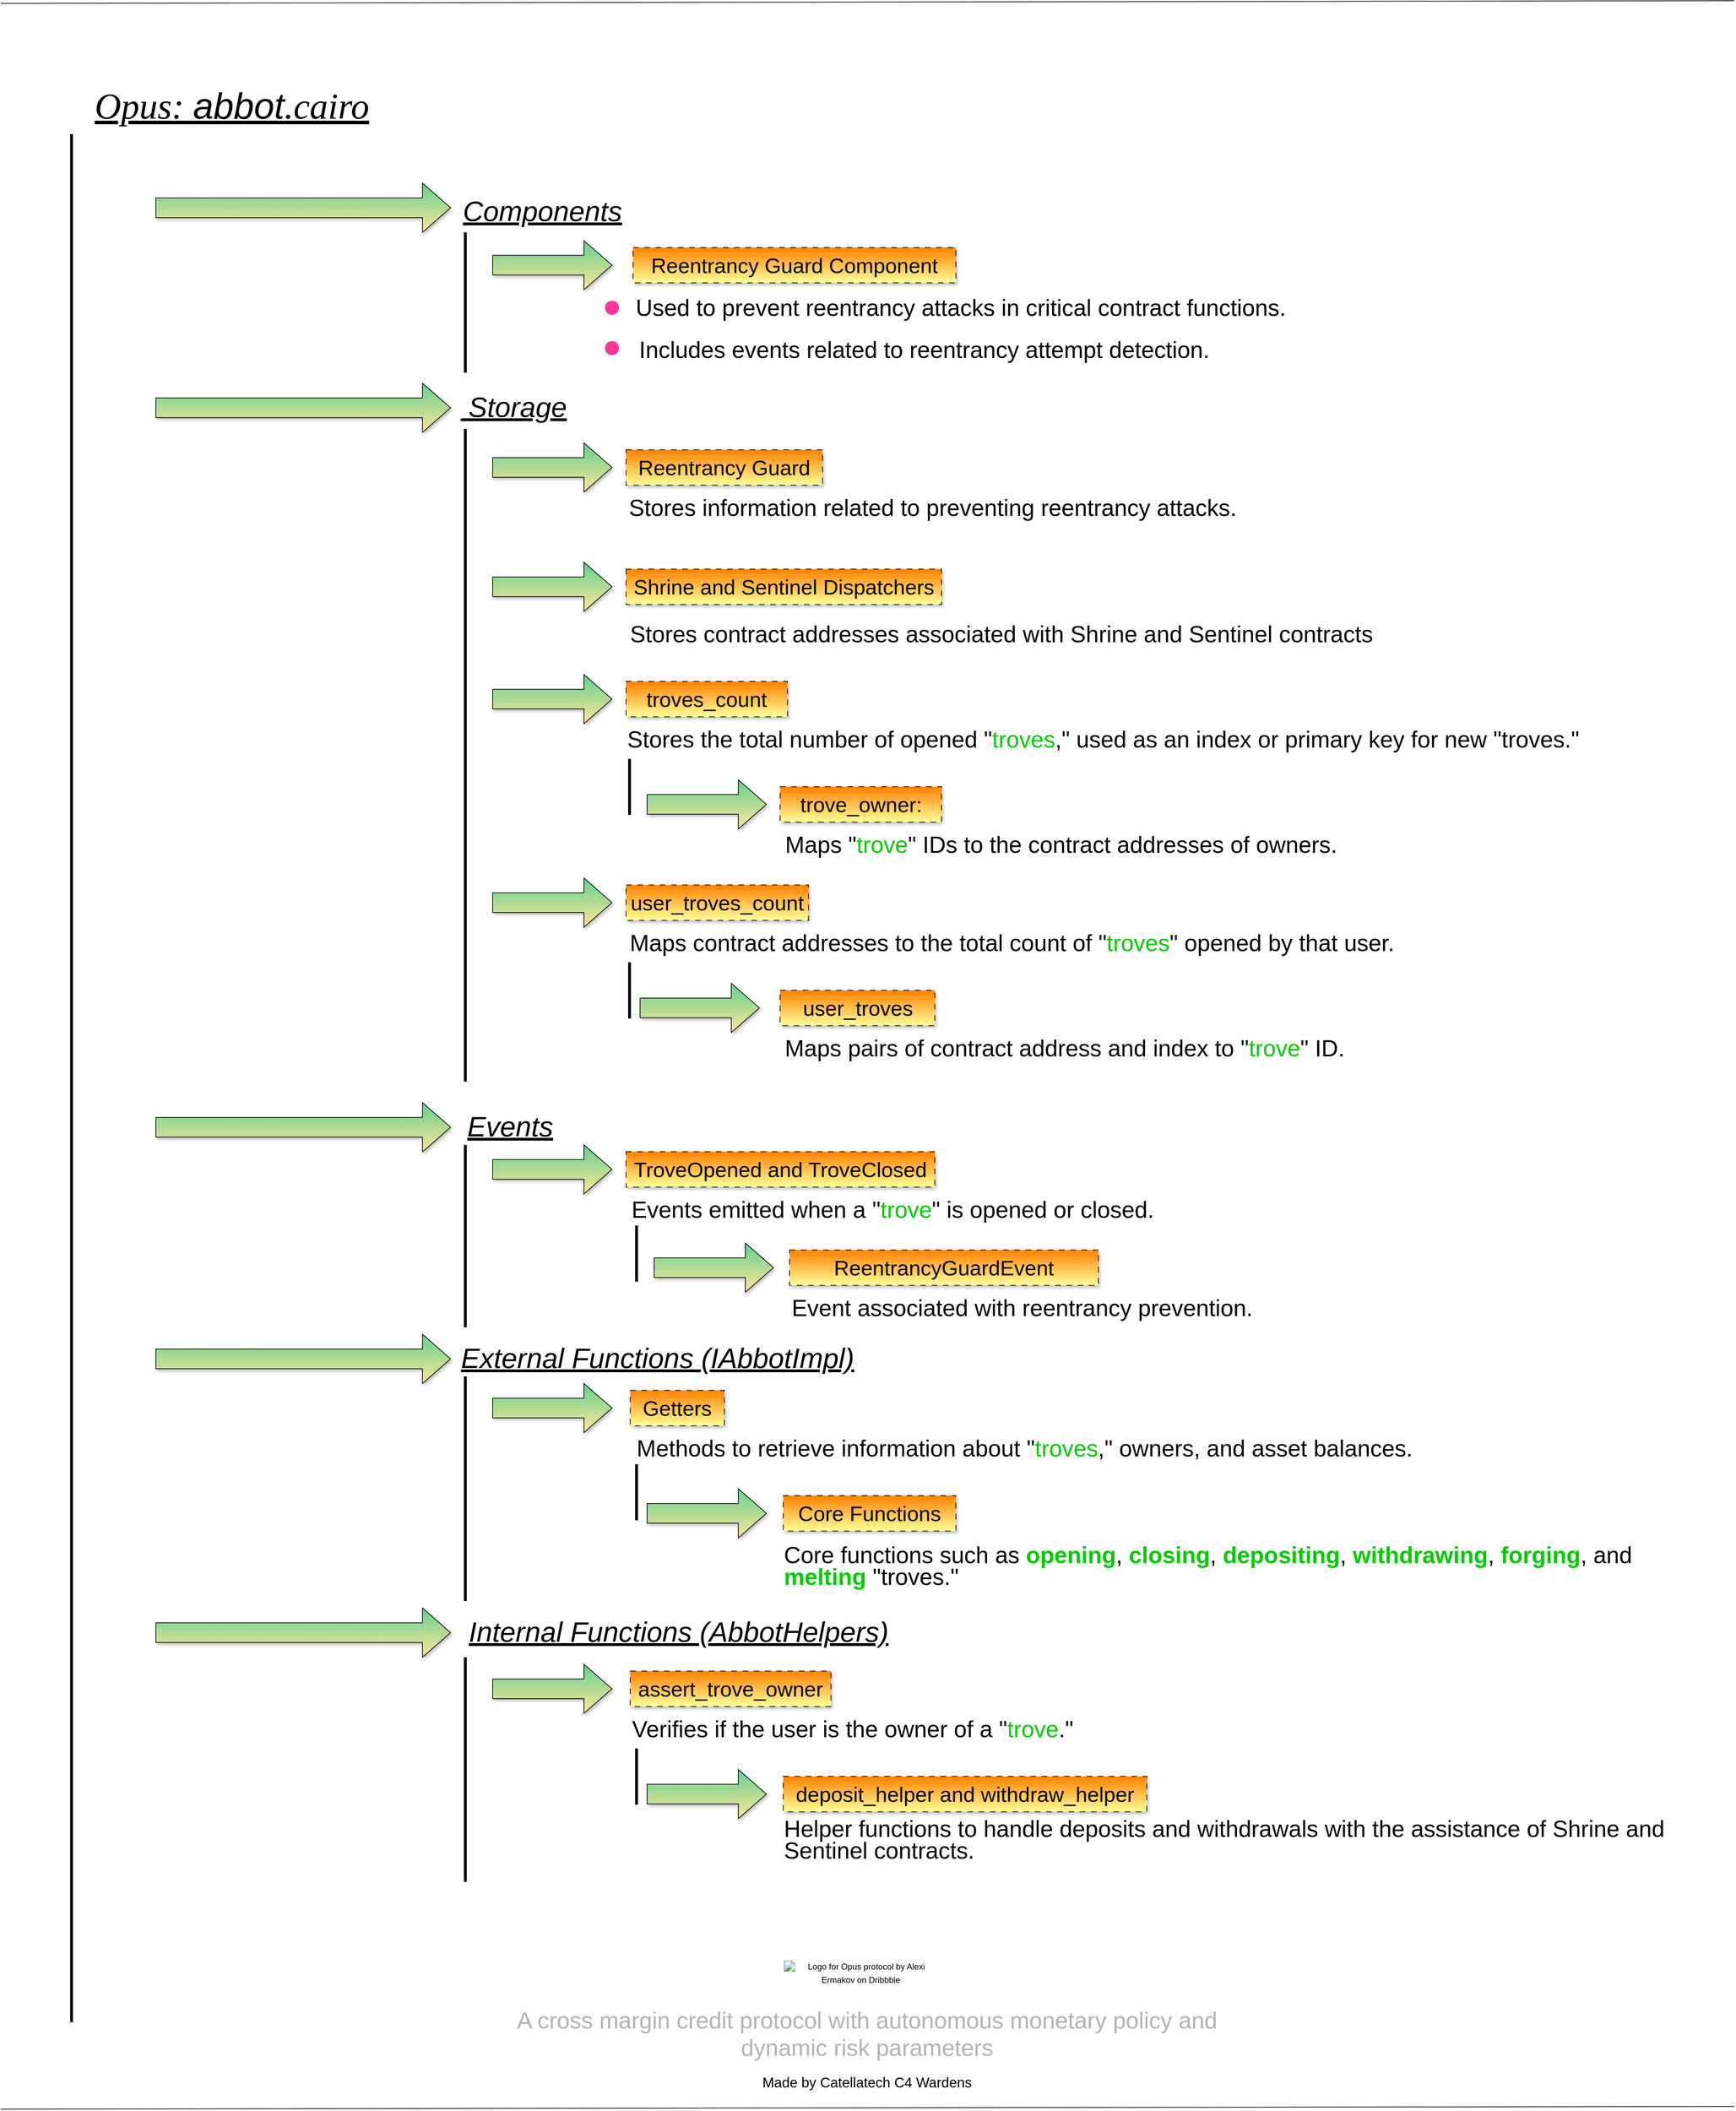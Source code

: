 <mxfile version="23.0.2" type="github">
  <diagram name="Página-1" id="WYHWb9xNBGUlFSOw_rcy">
    <mxGraphModel dx="3474" dy="1427" grid="1" gridSize="10" guides="1" tooltips="1" connect="1" arrows="1" fold="1" page="1" pageScale="1" pageWidth="827" pageHeight="1169" math="0" shadow="0">
      <root>
        <mxCell id="0" />
        <mxCell id="1" parent="0" />
        <mxCell id="pREkOzerDwGeRCU7FLr3-1" value="" style="html=1;shadow=1;align=center;verticalAlign=middle;shape=mxgraph.arrows2.arrow;dy=0.6;dx=40;direction=east;notch=0;rounded=0;fontFamily=Helvetica;fontSize=11;fontColor=default;fillColor=#61D290;gradientColor=#FFE599;strokeColor=#000000;strokeWidth=1;glass=0;" parent="1" vertex="1">
          <mxGeometry x="-600" y="300" width="420" height="70" as="geometry" />
        </mxCell>
        <mxCell id="pREkOzerDwGeRCU7FLr3-2" value="&lt;div style=&quot;text-align: left;&quot;&gt;&lt;h3 style=&quot;border: 0px solid rgb(217, 217, 227); box-sizing: border-box; --tw-border-spacing-x: 0; --tw-border-spacing-y: 0; --tw-translate-x: 0; --tw-translate-y: 0; --tw-rotate: 0; --tw-skew-x: 0; --tw-skew-y: 0; --tw-scale-x: 1; --tw-scale-y: 1; --tw-pan-x: ; --tw-pan-y: ; --tw-pinch-zoom: ; --tw-scroll-snap-strictness: proximity; --tw-gradient-from-position: ; --tw-gradient-via-position: ; --tw-gradient-to-position: ; --tw-ordinal: ; --tw-slashed-zero: ; --tw-numeric-figure: ; --tw-numeric-spacing: ; --tw-numeric-fraction: ; --tw-ring-inset: ; --tw-ring-offset-width: 0px; --tw-ring-offset-color: #fff; --tw-ring-color: rgba(69,89,164,.5); --tw-ring-offset-shadow: 0 0 transparent; --tw-ring-shadow: 0 0 transparent; --tw-shadow: 0 0 transparent; --tw-shadow-colored: 0 0 transparent; --tw-blur: ; --tw-brightness: ; --tw-contrast: ; --tw-grayscale: ; --tw-hue-rotate: ; --tw-invert: ; --tw-saturate: ; --tw-sepia: ; --tw-drop-shadow: ; --tw-backdrop-blur: ; --tw-backdrop-brightness: ; --tw-backdrop-contrast: ; --tw-backdrop-grayscale: ; --tw-backdrop-hue-rotate: ; --tw-backdrop-invert: ; --tw-backdrop-opacity: ; --tw-backdrop-saturate: ; --tw-backdrop-sepia: ; margin: 1rem 0px 0.5rem; line-height: 1.6; color: var(--tw-prose-headings);&quot;&gt;&lt;span style=&quot;font-weight: normal;&quot;&gt;&lt;i style=&quot;&quot;&gt;&lt;font style=&quot;font-size: 40px;&quot;&gt;&lt;u&gt;Components&lt;/u&gt;&lt;/font&gt;&lt;/i&gt;&lt;/span&gt;&lt;/h3&gt;&lt;/div&gt;" style="rounded=0;whiteSpace=wrap;html=1;fontFamily=Helvetica;fontSize=11;fillColor=none;align=center;dashed=1;strokeWidth=3;strokeColor=none;" parent="1" vertex="1">
          <mxGeometry x="-174" y="312.24" width="250" height="45.52" as="geometry" />
        </mxCell>
        <mxCell id="pREkOzerDwGeRCU7FLr3-3" value="&lt;font style=&quot;font-size: 20px;&quot;&gt;Made by Catellatech C4 Wardens&lt;/font&gt;" style="text;html=1;strokeColor=none;fillColor=none;align=center;verticalAlign=middle;whiteSpace=wrap;rounded=0;" parent="1" vertex="1">
          <mxGeometry x="256" y="2980" width="314.5" height="50" as="geometry" />
        </mxCell>
        <mxCell id="pREkOzerDwGeRCU7FLr3-4" value="" style="endArrow=none;html=1;rounded=0;" parent="1" edge="1">
          <mxGeometry relative="1" as="geometry">
            <mxPoint x="-821" y="3043.87" as="sourcePoint" />
            <mxPoint x="1649" y="3040" as="targetPoint" />
            <Array as="points" />
          </mxGeometry>
        </mxCell>
        <mxCell id="pREkOzerDwGeRCU7FLr3-5" value="" style="resizable=0;html=1;whiteSpace=wrap;align=right;verticalAlign=bottom;" parent="pREkOzerDwGeRCU7FLr3-4" connectable="0" vertex="1">
          <mxGeometry x="1" relative="1" as="geometry" />
        </mxCell>
        <mxCell id="pREkOzerDwGeRCU7FLr3-6" value="" style="endArrow=none;html=1;rounded=0;" parent="1" edge="1">
          <mxGeometry relative="1" as="geometry">
            <mxPoint x="-821" y="43.87" as="sourcePoint" />
            <mxPoint x="1649" y="40" as="targetPoint" />
          </mxGeometry>
        </mxCell>
        <mxCell id="pREkOzerDwGeRCU7FLr3-7" value="" style="resizable=0;html=1;whiteSpace=wrap;align=right;verticalAlign=bottom;" parent="pREkOzerDwGeRCU7FLr3-6" connectable="0" vertex="1">
          <mxGeometry x="1" relative="1" as="geometry" />
        </mxCell>
        <mxCell id="pREkOzerDwGeRCU7FLr3-8" value="" style="line;strokeWidth=4;direction=south;html=1;" parent="1" vertex="1">
          <mxGeometry x="-729.5" y="230" width="19" height="2690" as="geometry" />
        </mxCell>
        <mxCell id="pREkOzerDwGeRCU7FLr3-9" value="" style="line;strokeWidth=4;direction=south;html=1;" parent="1" vertex="1">
          <mxGeometry x="-174" y="370" width="30" height="200" as="geometry" />
        </mxCell>
        <mxCell id="pREkOzerDwGeRCU7FLr3-10" value="" style="html=1;shadow=1;align=center;verticalAlign=middle;shape=mxgraph.arrows2.arrow;dy=0.6;dx=40;direction=east;notch=0;rounded=0;fontFamily=Helvetica;fontSize=11;fontColor=default;fillColor=#61D290;gradientColor=#FFE599;strokeColor=#000000;strokeWidth=1;glass=0;" parent="1" vertex="1">
          <mxGeometry x="-120" y="381.81" width="170" height="70" as="geometry" />
        </mxCell>
        <mxCell id="pREkOzerDwGeRCU7FLr3-12" value="&lt;div style=&quot;text-align: left;&quot;&gt;&lt;font style=&quot;font-size: 52px;&quot; face=&quot;Verdana&quot;&gt;&lt;i&gt;&lt;u&gt;Opus:&amp;nbsp;&lt;/u&gt;&lt;/i&gt;&lt;/font&gt;&lt;font style=&quot;font-size: 52px;&quot;&gt;&lt;i&gt;&lt;u&gt;abbot&lt;/u&gt;&lt;/i&gt;&lt;/font&gt;&lt;font style=&quot;font-size: 52px;&quot; face=&quot;Verdana&quot;&gt;&lt;i&gt;&lt;u&gt;.cairo&lt;/u&gt;&lt;/i&gt;&lt;/font&gt;&lt;/div&gt;" style="rounded=0;whiteSpace=wrap;html=1;fontFamily=Helvetica;fontSize=11;fillColor=none;align=center;dashed=1;strokeWidth=3;strokeColor=none;" parent="1" vertex="1">
          <mxGeometry x="-733" y="140" width="483" height="100" as="geometry" />
        </mxCell>
        <mxCell id="pREkOzerDwGeRCU7FLr3-16" value="" style="shape=waypoint;sketch=0;fillStyle=solid;size=6;pointerEvents=1;points=[];fillColor=#FF3399;resizable=0;rotatable=0;perimeter=centerPerimeter;snapToPoint=1;rounded=0;strokeWidth=8;align=center;verticalAlign=middle;fontFamily=Helvetica;fontSize=12;fontColor=default;html=1;strokeColor=#FF3399;shadow=0;gradientColor=#a0fefd;" parent="1" vertex="1">
          <mxGeometry x="40" y="467.5" width="20" height="20" as="geometry" />
        </mxCell>
        <mxCell id="pREkOzerDwGeRCU7FLr3-75" value="&lt;div style=&quot;text-align: left; font-size: 30px;&quot;&gt;Reentrancy Guard Component&lt;br&gt;&lt;/div&gt;" style="rounded=0;whiteSpace=wrap;html=1;fontFamily=Helvetica;fontSize=11;fillColor=#FF8000;align=center;strokeWidth=1;strokeColor=#000000;gradientColor=#FFFF99;glass=0;shadow=1;dashed=1;dashPattern=8 8;" parent="1" vertex="1">
          <mxGeometry x="80" y="391.6" width="460" height="50.41" as="geometry" />
        </mxCell>
        <mxCell id="pREkOzerDwGeRCU7FLr3-82" value="&lt;h1 style=&quot;text-align: left; background-image: none; background-position: initial; background-size: initial; background-repeat: initial; background-attachment: initial; background-origin: initial; background-clip: initial; border: none; box-sizing: border-box; margin: 0.25em 0px 0.25rem; padding: 0px; vertical-align: baseline; line-height: 115%;&quot; class=&quot;type__headline__xs&quot;&gt;&lt;span style=&quot;font-weight: normal;&quot;&gt;&lt;font style=&quot;font-size: 33px;&quot;&gt;Used to prevent reentrancy attacks in critical contract functions.&lt;/font&gt;&lt;/span&gt;&lt;br&gt;&lt;/h1&gt;" style="text;html=1;strokeColor=none;fillColor=none;align=center;verticalAlign=middle;whiteSpace=wrap;rounded=0;" parent="1" vertex="1">
          <mxGeometry x="80" y="455" width="934" height="45" as="geometry" />
        </mxCell>
        <mxCell id="xIatBVE-WiEMknJXy6co-2" value="&lt;div style=&quot;&quot;&gt;&lt;div style=&quot;line-height: 19px;&quot;&gt;&lt;img alt=&quot;Logo for Opus protocol by Alexi Ermakov on Dribbble&quot; src=&quot;https://encrypted-tbn0.gstatic.com/images?q=tbn:ANd9GcS7NSXjLVEpL_TShw1lKmiH_juCzlgPHIMTSw&amp;amp;usqp=CAU&quot;&gt;&lt;br&gt;&lt;/div&gt;&lt;/div&gt;" style="text;html=1;strokeColor=none;fillColor=none;align=center;verticalAlign=middle;whiteSpace=wrap;rounded=0;" vertex="1" parent="1">
          <mxGeometry x="294" y="2730" width="221" height="240" as="geometry" />
        </mxCell>
        <mxCell id="xIatBVE-WiEMknJXy6co-3" value="&lt;h1 style=&quot;border: none; background-image: none; background-position: initial; background-size: initial; background-repeat: initial; background-attachment: initial; background-origin: initial; background-clip: initial; box-sizing: border-box; margin: 0.25em 0px 0.25rem; padding: 0px; vertical-align: baseline; line-height: 28.8px; text-align: start;&quot; class=&quot;type__headline__xs&quot;&gt;&lt;font style=&quot;border-color: var(--border-color); font-size: 37px; font-weight: normal;&quot; face=&quot;Verdana&quot;&gt;&amp;nbsp; &amp;nbsp; &amp;nbsp; &amp;nbsp; &amp;nbsp; &amp;nbsp; &amp;nbsp; &amp;nbsp; &amp;nbsp; &amp;nbsp; &amp;nbsp; &amp;nbsp; &amp;nbsp; &amp;nbsp; &amp;nbsp; &amp;nbsp; &amp;nbsp; &amp;nbsp;&amp;nbsp;&lt;/font&gt;&lt;/h1&gt;&lt;div style=&quot;font-size: 33px;&quot;&gt;&lt;/div&gt;&lt;font style=&quot;font-size: 33px;&quot;&gt;&lt;font color=&quot;#b3b3b3&quot;&gt;A cross margin credit protocol with autonomous monetary policy and dynamic risk parameters&lt;/font&gt;&lt;br&gt;&lt;/font&gt;" style="text;html=1;strokeColor=none;fillColor=none;align=center;verticalAlign=middle;whiteSpace=wrap;rounded=0;fontSize=11;fontFamily=Helvetica;fontColor=default;" vertex="1" parent="1">
          <mxGeometry x="-100" y="2860" width="1027" height="110" as="geometry" />
        </mxCell>
        <mxCell id="xIatBVE-WiEMknJXy6co-4" value="&lt;h1 style=&quot;text-align: left; background-image: none; background-position: initial; background-size: initial; background-repeat: initial; background-attachment: initial; background-origin: initial; background-clip: initial; border: none; box-sizing: border-box; margin: 0.25em 0px 0.25rem; padding: 0px; vertical-align: baseline; line-height: 115%; font-size: 33px;&quot; class=&quot;type__headline__xs&quot;&gt;&lt;span style=&quot;font-weight: normal;&quot;&gt;Includes events related to reentrancy attempt detection.&lt;/span&gt;&lt;br&gt;&lt;/h1&gt;" style="text;html=1;strokeColor=none;fillColor=none;align=center;verticalAlign=middle;whiteSpace=wrap;rounded=0;" vertex="1" parent="1">
          <mxGeometry x="80" y="512.5" width="830" height="45" as="geometry" />
        </mxCell>
        <mxCell id="xIatBVE-WiEMknJXy6co-5" value="" style="shape=waypoint;sketch=0;fillStyle=solid;size=6;pointerEvents=1;points=[];fillColor=#FF3399;resizable=0;rotatable=0;perimeter=centerPerimeter;snapToPoint=1;rounded=0;strokeWidth=8;align=center;verticalAlign=middle;fontFamily=Helvetica;fontSize=12;fontColor=default;html=1;strokeColor=#FF3399;shadow=0;gradientColor=#a0fefd;" vertex="1" parent="1">
          <mxGeometry x="40" y="525" width="20" height="20" as="geometry" />
        </mxCell>
        <mxCell id="xIatBVE-WiEMknJXy6co-6" value="" style="html=1;shadow=1;align=center;verticalAlign=middle;shape=mxgraph.arrows2.arrow;dy=0.6;dx=40;direction=east;notch=0;rounded=0;fontFamily=Helvetica;fontSize=11;fontColor=default;fillColor=#61D290;gradientColor=#FFE599;strokeColor=#000000;strokeWidth=1;glass=0;" vertex="1" parent="1">
          <mxGeometry x="-600" y="585" width="420" height="70" as="geometry" />
        </mxCell>
        <mxCell id="xIatBVE-WiEMknJXy6co-7" value="&lt;div style=&quot;text-align: left; line-height: 190%;&quot;&gt;&lt;h3 style=&quot;border: 0px solid rgb(217, 217, 227); box-sizing: border-box; --tw-border-spacing-x: 0; --tw-border-spacing-y: 0; --tw-translate-x: 0; --tw-translate-y: 0; --tw-rotate: 0; --tw-skew-x: 0; --tw-skew-y: 0; --tw-scale-x: 1; --tw-scale-y: 1; --tw-pan-x: ; --tw-pan-y: ; --tw-pinch-zoom: ; --tw-scroll-snap-strictness: proximity; --tw-gradient-from-position: ; --tw-gradient-via-position: ; --tw-gradient-to-position: ; --tw-ordinal: ; --tw-slashed-zero: ; --tw-numeric-figure: ; --tw-numeric-spacing: ; --tw-numeric-fraction: ; --tw-ring-inset: ; --tw-ring-offset-width: 0px; --tw-ring-offset-color: #fff; --tw-ring-color: rgba(69,89,164,.5); --tw-ring-offset-shadow: 0 0 transparent; --tw-ring-shadow: 0 0 transparent; --tw-shadow: 0 0 transparent; --tw-shadow-colored: 0 0 transparent; --tw-blur: ; --tw-brightness: ; --tw-contrast: ; --tw-grayscale: ; --tw-hue-rotate: ; --tw-invert: ; --tw-saturate: ; --tw-sepia: ; --tw-drop-shadow: ; --tw-backdrop-blur: ; --tw-backdrop-brightness: ; --tw-backdrop-contrast: ; --tw-backdrop-grayscale: ; --tw-backdrop-hue-rotate: ; --tw-backdrop-invert: ; --tw-backdrop-opacity: ; --tw-backdrop-saturate: ; --tw-backdrop-sepia: ; margin: 1rem 0px 0.5rem; line-height: 190%;&quot;&gt;&lt;i&gt;&lt;font style=&quot;font-weight: normal; font-size: 40px;&quot;&gt;&lt;u&gt;&amp;nbsp;Storage&lt;/u&gt;&lt;/font&gt;&lt;/i&gt;&lt;br&gt;&lt;/h3&gt;&lt;/div&gt;" style="rounded=0;whiteSpace=wrap;html=1;fontFamily=Helvetica;fontSize=11;fillColor=none;align=center;dashed=1;strokeWidth=3;strokeColor=none;" vertex="1" parent="1">
          <mxGeometry x="-170" y="597.24" width="160" height="45.52" as="geometry" />
        </mxCell>
        <mxCell id="xIatBVE-WiEMknJXy6co-8" value="" style="line;strokeWidth=4;direction=south;html=1;" vertex="1" parent="1">
          <mxGeometry x="-174" y="650" width="30" height="930" as="geometry" />
        </mxCell>
        <mxCell id="xIatBVE-WiEMknJXy6co-9" value="" style="html=1;shadow=1;align=center;verticalAlign=middle;shape=mxgraph.arrows2.arrow;dy=0.6;dx=40;direction=east;notch=0;rounded=0;fontFamily=Helvetica;fontSize=11;fontColor=default;fillColor=#61D290;gradientColor=#FFE599;strokeColor=#000000;strokeWidth=1;glass=0;" vertex="1" parent="1">
          <mxGeometry x="-120" y="670" width="170" height="70" as="geometry" />
        </mxCell>
        <mxCell id="xIatBVE-WiEMknJXy6co-10" value="&lt;div style=&quot;text-align: left; font-size: 30px;&quot;&gt;Reentrancy Guard&lt;br&gt;&lt;/div&gt;" style="rounded=0;whiteSpace=wrap;html=1;fontFamily=Helvetica;fontSize=11;fillColor=#FF8000;align=center;strokeWidth=1;strokeColor=#000000;gradientColor=#FFFF99;glass=0;shadow=1;dashed=1;dashPattern=8 8;" vertex="1" parent="1">
          <mxGeometry x="70" y="679.8" width="280" height="50.41" as="geometry" />
        </mxCell>
        <mxCell id="xIatBVE-WiEMknJXy6co-11" value="&lt;h1 style=&quot;text-align: left; background-image: none; background-position: initial; background-size: initial; background-repeat: initial; background-attachment: initial; background-origin: initial; background-clip: initial; border: none; box-sizing: border-box; margin: 0.25em 0px 0.25rem; padding: 0px; vertical-align: baseline; line-height: 115%;&quot; class=&quot;type__headline__xs&quot;&gt;&lt;span style=&quot;font-weight: normal;&quot;&gt;&lt;font style=&quot;font-size: 33px;&quot;&gt;Stores information related to preventing reentrancy attacks.&lt;/font&gt;&lt;/span&gt;&lt;br&gt;&lt;/h1&gt;" style="text;html=1;strokeColor=none;fillColor=none;align=center;verticalAlign=middle;whiteSpace=wrap;rounded=0;" vertex="1" parent="1">
          <mxGeometry x="70" y="740" width="874" height="45" as="geometry" />
        </mxCell>
        <mxCell id="xIatBVE-WiEMknJXy6co-14" value="" style="html=1;shadow=1;align=center;verticalAlign=middle;shape=mxgraph.arrows2.arrow;dy=0.6;dx=40;direction=east;notch=0;rounded=0;fontFamily=Helvetica;fontSize=11;fontColor=default;fillColor=#61D290;gradientColor=#FFE599;strokeColor=#000000;strokeWidth=1;glass=0;" vertex="1" parent="1">
          <mxGeometry x="-120" y="840" width="170" height="70" as="geometry" />
        </mxCell>
        <mxCell id="xIatBVE-WiEMknJXy6co-15" value="&lt;div style=&quot;text-align: left; font-size: 30px;&quot;&gt;Shrine and Sentinel Dispatchers&lt;br&gt;&lt;/div&gt;" style="rounded=0;whiteSpace=wrap;html=1;fontFamily=Helvetica;fontSize=11;fillColor=#FF8000;align=center;strokeWidth=1;strokeColor=#000000;gradientColor=#FFFF99;glass=0;shadow=1;dashed=1;dashPattern=8 8;" vertex="1" parent="1">
          <mxGeometry x="70" y="849.8" width="449.5" height="50.41" as="geometry" />
        </mxCell>
        <mxCell id="xIatBVE-WiEMknJXy6co-16" value="&lt;h1 style=&quot;text-align: left; background-image: none; background-position: initial; background-size: initial; background-repeat: initial; background-attachment: initial; background-origin: initial; background-clip: initial; border: none; box-sizing: border-box; margin: 0.25em 0px 0.25rem; padding: 0px; vertical-align: baseline; line-height: 115%;&quot; class=&quot;type__headline__xs&quot;&gt;&lt;font style=&quot;font-size: 33px; font-weight: normal;&quot;&gt;Stores contract addresses associated with Shrine and Sentinel contracts&lt;/font&gt;&lt;br&gt;&lt;/h1&gt;" style="text;html=1;strokeColor=none;fillColor=none;align=center;verticalAlign=middle;whiteSpace=wrap;rounded=0;" vertex="1" parent="1">
          <mxGeometry x="70" y="920" width="1070" height="45" as="geometry" />
        </mxCell>
        <mxCell id="xIatBVE-WiEMknJXy6co-18" value="" style="html=1;shadow=1;align=center;verticalAlign=middle;shape=mxgraph.arrows2.arrow;dy=0.6;dx=40;direction=east;notch=0;rounded=0;fontFamily=Helvetica;fontSize=11;fontColor=default;fillColor=#61D290;gradientColor=#FFE599;strokeColor=#000000;strokeWidth=1;glass=0;" vertex="1" parent="1">
          <mxGeometry x="-120" y="1000" width="170" height="70" as="geometry" />
        </mxCell>
        <mxCell id="xIatBVE-WiEMknJXy6co-19" value="&lt;div style=&quot;text-align: left; font-size: 30px;&quot;&gt;troves_count&lt;br&gt;&lt;/div&gt;" style="rounded=0;whiteSpace=wrap;html=1;fontFamily=Helvetica;fontSize=11;fillColor=#FF8000;align=center;strokeWidth=1;strokeColor=#000000;gradientColor=#FFFF99;glass=0;shadow=1;dashed=1;dashPattern=8 8;" vertex="1" parent="1">
          <mxGeometry x="70" y="1009.79" width="230" height="50.41" as="geometry" />
        </mxCell>
        <mxCell id="xIatBVE-WiEMknJXy6co-20" value="&lt;h1 style=&quot;text-align: left; background-image: none; background-position: initial; background-size: initial; background-repeat: initial; background-attachment: initial; background-origin: initial; background-clip: initial; border: none; box-sizing: border-box; margin: 0.25em 0px 0.25rem; padding: 0px; vertical-align: baseline; line-height: 115%;&quot; class=&quot;type__headline__xs&quot;&gt;&lt;span style=&quot;font-weight: normal;&quot;&gt;&lt;font style=&quot;font-size: 33px;&quot;&gt;Stores the total number of opened &quot;&lt;font color=&quot;#00cc00&quot;&gt;troves&lt;/font&gt;,&quot; used as an index or primary key for new &quot;troves.&quot;&lt;/font&gt;&lt;/span&gt;&lt;br&gt;&lt;/h1&gt;" style="text;html=1;strokeColor=none;fillColor=none;align=center;verticalAlign=middle;whiteSpace=wrap;rounded=0;fontStyle=0" vertex="1" parent="1">
          <mxGeometry x="70" y="1070" width="1360" height="45" as="geometry" />
        </mxCell>
        <mxCell id="xIatBVE-WiEMknJXy6co-23" value="" style="html=1;shadow=1;align=center;verticalAlign=middle;shape=mxgraph.arrows2.arrow;dy=0.6;dx=40;direction=east;notch=0;rounded=0;fontFamily=Helvetica;fontSize=11;fontColor=default;fillColor=#61D290;gradientColor=#FFE599;strokeColor=#000000;strokeWidth=1;glass=0;" vertex="1" parent="1">
          <mxGeometry x="100" y="1150" width="170" height="70" as="geometry" />
        </mxCell>
        <mxCell id="xIatBVE-WiEMknJXy6co-24" value="" style="line;strokeWidth=4;direction=south;html=1;" vertex="1" parent="1">
          <mxGeometry x="60" y="1120" width="30" height="80" as="geometry" />
        </mxCell>
        <mxCell id="xIatBVE-WiEMknJXy6co-25" value="&lt;div style=&quot;text-align: left; font-size: 30px;&quot;&gt;trove_owner:&lt;br&gt;&lt;/div&gt;" style="rounded=0;whiteSpace=wrap;html=1;fontFamily=Helvetica;fontSize=11;fillColor=#FF8000;align=center;strokeWidth=1;strokeColor=#000000;gradientColor=#FFFF99;glass=0;shadow=1;dashed=1;dashPattern=8 8;" vertex="1" parent="1">
          <mxGeometry x="289.5" y="1159.79" width="230" height="50.41" as="geometry" />
        </mxCell>
        <mxCell id="xIatBVE-WiEMknJXy6co-26" value="&lt;h1 style=&quot;text-align: left; background-image: none; background-position: initial; background-size: initial; background-repeat: initial; background-attachment: initial; background-origin: initial; background-clip: initial; border: none; box-sizing: border-box; margin: 0.25em 0px 0.25rem; padding: 0px; vertical-align: baseline; line-height: 115%;&quot; class=&quot;type__headline__xs&quot;&gt;&lt;span style=&quot;font-weight: normal;&quot;&gt;&lt;font style=&quot;font-size: 33px;&quot;&gt;Maps &quot;&lt;font color=&quot;#00cc00&quot;&gt;trove&lt;/font&gt;&quot; IDs to the contract addresses of owners.&lt;/font&gt;&lt;/span&gt;&lt;br&gt;&lt;/h1&gt;" style="text;html=1;strokeColor=none;fillColor=none;align=center;verticalAlign=middle;whiteSpace=wrap;rounded=0;fontStyle=0" vertex="1" parent="1">
          <mxGeometry x="289.5" y="1220" width="799.5" height="45" as="geometry" />
        </mxCell>
        <mxCell id="xIatBVE-WiEMknJXy6co-28" value="" style="html=1;shadow=1;align=center;verticalAlign=middle;shape=mxgraph.arrows2.arrow;dy=0.6;dx=40;direction=east;notch=0;rounded=0;fontFamily=Helvetica;fontSize=11;fontColor=default;fillColor=#61D290;gradientColor=#FFE599;strokeColor=#000000;strokeWidth=1;glass=0;" vertex="1" parent="1">
          <mxGeometry x="-120" y="1290" width="170" height="70" as="geometry" />
        </mxCell>
        <mxCell id="xIatBVE-WiEMknJXy6co-29" value="&lt;div style=&quot;text-align: left; font-size: 30px;&quot;&gt;user_troves_count&lt;br&gt;&lt;/div&gt;" style="rounded=0;whiteSpace=wrap;html=1;fontFamily=Helvetica;fontSize=11;fillColor=#FF8000;align=center;strokeWidth=1;strokeColor=#000000;gradientColor=#FFFF99;glass=0;shadow=1;dashed=1;dashPattern=8 8;" vertex="1" parent="1">
          <mxGeometry x="70" y="1299.79" width="260" height="50.41" as="geometry" />
        </mxCell>
        <mxCell id="xIatBVE-WiEMknJXy6co-30" value="&lt;h1 style=&quot;text-align: left; background-image: none; background-position: initial; background-size: initial; background-repeat: initial; background-attachment: initial; background-origin: initial; background-clip: initial; border: none; box-sizing: border-box; margin: 0.25em 0px 0.25rem; padding: 0px; vertical-align: baseline; line-height: 115%;&quot; class=&quot;type__headline__xs&quot;&gt;&lt;span style=&quot;font-weight: normal;&quot;&gt;&lt;font style=&quot;font-size: 33px;&quot;&gt;Maps contract addresses to the total count of &quot;&lt;font color=&quot;#00cc00&quot;&gt;troves&lt;/font&gt;&quot; opened by that user.&lt;/font&gt;&lt;/span&gt;&lt;br&gt;&lt;/h1&gt;" style="text;html=1;strokeColor=none;fillColor=none;align=center;verticalAlign=middle;whiteSpace=wrap;rounded=0;fontStyle=0" vertex="1" parent="1">
          <mxGeometry x="70" y="1360" width="1100" height="45" as="geometry" />
        </mxCell>
        <mxCell id="xIatBVE-WiEMknJXy6co-32" value="" style="line;strokeWidth=4;direction=south;html=1;" vertex="1" parent="1">
          <mxGeometry x="60" y="1410" width="30" height="80" as="geometry" />
        </mxCell>
        <mxCell id="xIatBVE-WiEMknJXy6co-33" value="" style="html=1;shadow=1;align=center;verticalAlign=middle;shape=mxgraph.arrows2.arrow;dy=0.6;dx=40;direction=east;notch=0;rounded=0;fontFamily=Helvetica;fontSize=11;fontColor=default;fillColor=#61D290;gradientColor=#FFE599;strokeColor=#000000;strokeWidth=1;glass=0;" vertex="1" parent="1">
          <mxGeometry x="90" y="1440" width="170" height="70" as="geometry" />
        </mxCell>
        <mxCell id="xIatBVE-WiEMknJXy6co-34" value="&lt;div style=&quot;text-align: left; font-size: 30px;&quot;&gt;user_troves&lt;br&gt;&lt;/div&gt;" style="rounded=0;whiteSpace=wrap;html=1;fontFamily=Helvetica;fontSize=11;fillColor=#FF8000;align=center;strokeWidth=1;strokeColor=#000000;gradientColor=#FFFF99;glass=0;shadow=1;dashed=1;dashPattern=8 8;" vertex="1" parent="1">
          <mxGeometry x="289.5" y="1449.79" width="220.5" height="50.41" as="geometry" />
        </mxCell>
        <mxCell id="xIatBVE-WiEMknJXy6co-35" value="&lt;h1 style=&quot;text-align: left; background-image: none; background-position: initial; background-size: initial; background-repeat: initial; background-attachment: initial; background-origin: initial; background-clip: initial; border: none; box-sizing: border-box; margin: 0.25em 0px 0.25rem; padding: 0px; vertical-align: baseline; line-height: 115%;&quot; class=&quot;type__headline__xs&quot;&gt;&lt;span style=&quot;font-weight: normal;&quot;&gt;&lt;font style=&quot;font-size: 33px;&quot;&gt;Maps pairs of contract address and index to &quot;&lt;font color=&quot;#00cc00&quot;&gt;trove&lt;/font&gt;&quot; ID.&lt;/font&gt;&lt;/span&gt;&lt;br&gt;&lt;/h1&gt;" style="text;html=1;strokeColor=none;fillColor=none;align=center;verticalAlign=middle;whiteSpace=wrap;rounded=0;fontStyle=0" vertex="1" parent="1">
          <mxGeometry x="289.5" y="1510" width="809.5" height="45" as="geometry" />
        </mxCell>
        <mxCell id="xIatBVE-WiEMknJXy6co-37" value="" style="html=1;shadow=1;align=center;verticalAlign=middle;shape=mxgraph.arrows2.arrow;dy=0.6;dx=40;direction=east;notch=0;rounded=0;fontFamily=Helvetica;fontSize=11;fontColor=default;fillColor=#61D290;gradientColor=#FFE599;strokeColor=#000000;strokeWidth=1;glass=0;" vertex="1" parent="1">
          <mxGeometry x="-600" y="1610" width="420" height="70" as="geometry" />
        </mxCell>
        <mxCell id="xIatBVE-WiEMknJXy6co-38" value="&lt;div style=&quot;text-align: left; line-height: 190%;&quot;&gt;&lt;h3 style=&quot;border: 0px solid rgb(217, 217, 227); box-sizing: border-box; --tw-border-spacing-x: 0; --tw-border-spacing-y: 0; --tw-translate-x: 0; --tw-translate-y: 0; --tw-rotate: 0; --tw-skew-x: 0; --tw-skew-y: 0; --tw-scale-x: 1; --tw-scale-y: 1; --tw-pan-x: ; --tw-pan-y: ; --tw-pinch-zoom: ; --tw-scroll-snap-strictness: proximity; --tw-gradient-from-position: ; --tw-gradient-via-position: ; --tw-gradient-to-position: ; --tw-ordinal: ; --tw-slashed-zero: ; --tw-numeric-figure: ; --tw-numeric-spacing: ; --tw-numeric-fraction: ; --tw-ring-inset: ; --tw-ring-offset-width: 0px; --tw-ring-offset-color: #fff; --tw-ring-color: rgba(69,89,164,.5); --tw-ring-offset-shadow: 0 0 transparent; --tw-ring-shadow: 0 0 transparent; --tw-shadow: 0 0 transparent; --tw-shadow-colored: 0 0 transparent; --tw-blur: ; --tw-brightness: ; --tw-contrast: ; --tw-grayscale: ; --tw-hue-rotate: ; --tw-invert: ; --tw-saturate: ; --tw-sepia: ; --tw-drop-shadow: ; --tw-backdrop-blur: ; --tw-backdrop-brightness: ; --tw-backdrop-contrast: ; --tw-backdrop-grayscale: ; --tw-backdrop-hue-rotate: ; --tw-backdrop-invert: ; --tw-backdrop-opacity: ; --tw-backdrop-saturate: ; --tw-backdrop-sepia: ; margin: 1rem 0px 0.5rem; line-height: 190%;&quot;&gt;&lt;font style=&quot;font-size: 40px;&quot;&gt;&lt;i style=&quot;font-weight: normal;&quot;&gt;&lt;u&gt;Events&lt;/u&gt;&lt;/i&gt;&lt;/font&gt;&lt;br&gt;&lt;/h3&gt;&lt;/div&gt;" style="rounded=0;whiteSpace=wrap;html=1;fontFamily=Helvetica;fontSize=11;fillColor=none;align=center;dashed=1;strokeWidth=3;strokeColor=none;" vertex="1" parent="1">
          <mxGeometry x="-160" y="1622.24" width="130" height="45.52" as="geometry" />
        </mxCell>
        <mxCell id="xIatBVE-WiEMknJXy6co-39" value="" style="line;strokeWidth=4;direction=south;html=1;" vertex="1" parent="1">
          <mxGeometry x="-174" y="1670" width="30" height="260" as="geometry" />
        </mxCell>
        <mxCell id="xIatBVE-WiEMknJXy6co-40" value="" style="html=1;shadow=1;align=center;verticalAlign=middle;shape=mxgraph.arrows2.arrow;dy=0.6;dx=40;direction=east;notch=0;rounded=0;fontFamily=Helvetica;fontSize=11;fontColor=default;fillColor=#61D290;gradientColor=#FFE599;strokeColor=#000000;strokeWidth=1;glass=0;" vertex="1" parent="1">
          <mxGeometry x="-120" y="1670" width="170" height="70" as="geometry" />
        </mxCell>
        <mxCell id="xIatBVE-WiEMknJXy6co-41" value="&lt;div style=&quot;text-align: left; font-size: 30px;&quot;&gt;TroveOpened and TroveClosed&lt;br&gt;&lt;/div&gt;" style="rounded=0;whiteSpace=wrap;html=1;fontFamily=Helvetica;fontSize=11;fillColor=#FF8000;align=center;strokeWidth=1;strokeColor=#000000;gradientColor=#FFFF99;glass=0;shadow=1;dashed=1;dashPattern=8 8;" vertex="1" parent="1">
          <mxGeometry x="70" y="1679.79" width="440" height="50.41" as="geometry" />
        </mxCell>
        <mxCell id="xIatBVE-WiEMknJXy6co-42" value="&lt;h1 style=&quot;text-align: left; background-image: none; background-position: initial; background-size: initial; background-repeat: initial; background-attachment: initial; background-origin: initial; background-clip: initial; border: none; box-sizing: border-box; margin: 0.25em 0px 0.25rem; padding: 0px; vertical-align: baseline; line-height: 115%;&quot; class=&quot;type__headline__xs&quot;&gt;&lt;span style=&quot;font-weight: normal;&quot;&gt;&lt;font style=&quot;font-size: 33px;&quot;&gt;Events emitted when a &quot;&lt;font color=&quot;#00cc00&quot;&gt;trove&lt;/font&gt;&quot; is opened or closed.&lt;/font&gt;&lt;/span&gt;&lt;br&gt;&lt;/h1&gt;" style="text;html=1;strokeColor=none;fillColor=none;align=center;verticalAlign=middle;whiteSpace=wrap;rounded=0;fontStyle=0" vertex="1" parent="1">
          <mxGeometry x="70" y="1740" width="759.5" height="45" as="geometry" />
        </mxCell>
        <mxCell id="xIatBVE-WiEMknJXy6co-43" value="" style="html=1;shadow=1;align=center;verticalAlign=middle;shape=mxgraph.arrows2.arrow;dy=0.6;dx=40;direction=east;notch=0;rounded=0;fontFamily=Helvetica;fontSize=11;fontColor=default;fillColor=#61D290;gradientColor=#FFE599;strokeColor=#000000;strokeWidth=1;glass=0;" vertex="1" parent="1">
          <mxGeometry x="110" y="1810" width="170" height="70" as="geometry" />
        </mxCell>
        <mxCell id="xIatBVE-WiEMknJXy6co-44" value="" style="line;strokeWidth=4;direction=south;html=1;" vertex="1" parent="1">
          <mxGeometry x="70" y="1785" width="30" height="80" as="geometry" />
        </mxCell>
        <mxCell id="xIatBVE-WiEMknJXy6co-45" value="&lt;div style=&quot;text-align: left; font-size: 30px;&quot;&gt;ReentrancyGuardEvent&lt;br&gt;&lt;/div&gt;" style="rounded=0;whiteSpace=wrap;html=1;fontFamily=Helvetica;fontSize=11;fillColor=#FF8000;align=center;strokeWidth=1;strokeColor=#000000;gradientColor=#FFFF99;glass=0;shadow=1;dashed=1;dashPattern=8 8;" vertex="1" parent="1">
          <mxGeometry x="303" y="1819.79" width="440" height="50.41" as="geometry" />
        </mxCell>
        <mxCell id="xIatBVE-WiEMknJXy6co-46" value="&lt;h1 style=&quot;text-align: left; background-image: none; background-position: initial; background-size: initial; background-repeat: initial; background-attachment: initial; background-origin: initial; background-clip: initial; border: none; box-sizing: border-box; margin: 0.25em 0px 0.25rem; padding: 0px; vertical-align: baseline; line-height: 115%;&quot; class=&quot;type__headline__xs&quot;&gt;&lt;span style=&quot;font-weight: normal;&quot;&gt;&lt;font style=&quot;font-size: 33px;&quot;&gt;Event associated with reentrancy prevention.&lt;/font&gt;&lt;/span&gt;&lt;br&gt;&lt;/h1&gt;" style="text;html=1;strokeColor=none;fillColor=none;align=center;verticalAlign=middle;whiteSpace=wrap;rounded=0;fontStyle=0" vertex="1" parent="1">
          <mxGeometry x="303" y="1880" width="662.5" height="45" as="geometry" />
        </mxCell>
        <mxCell id="xIatBVE-WiEMknJXy6co-47" value="" style="html=1;shadow=1;align=center;verticalAlign=middle;shape=mxgraph.arrows2.arrow;dy=0.6;dx=40;direction=east;notch=0;rounded=0;fontFamily=Helvetica;fontSize=11;fontColor=default;fillColor=#61D290;gradientColor=#FFE599;strokeColor=#000000;strokeWidth=1;glass=0;" vertex="1" parent="1">
          <mxGeometry x="-600" y="1940" width="420" height="70" as="geometry" />
        </mxCell>
        <mxCell id="xIatBVE-WiEMknJXy6co-48" value="&lt;div style=&quot;text-align: left; line-height: 190%;&quot;&gt;&lt;h3 style=&quot;border: 0px solid rgb(217, 217, 227); box-sizing: border-box; --tw-border-spacing-x: 0; --tw-border-spacing-y: 0; --tw-translate-x: 0; --tw-translate-y: 0; --tw-rotate: 0; --tw-skew-x: 0; --tw-skew-y: 0; --tw-scale-x: 1; --tw-scale-y: 1; --tw-pan-x: ; --tw-pan-y: ; --tw-pinch-zoom: ; --tw-scroll-snap-strictness: proximity; --tw-gradient-from-position: ; --tw-gradient-via-position: ; --tw-gradient-to-position: ; --tw-ordinal: ; --tw-slashed-zero: ; --tw-numeric-figure: ; --tw-numeric-spacing: ; --tw-numeric-fraction: ; --tw-ring-inset: ; --tw-ring-offset-width: 0px; --tw-ring-offset-color: #fff; --tw-ring-color: rgba(69,89,164,.5); --tw-ring-offset-shadow: 0 0 transparent; --tw-ring-shadow: 0 0 transparent; --tw-shadow: 0 0 transparent; --tw-shadow-colored: 0 0 transparent; --tw-blur: ; --tw-brightness: ; --tw-contrast: ; --tw-grayscale: ; --tw-hue-rotate: ; --tw-invert: ; --tw-saturate: ; --tw-sepia: ; --tw-drop-shadow: ; --tw-backdrop-blur: ; --tw-backdrop-brightness: ; --tw-backdrop-contrast: ; --tw-backdrop-grayscale: ; --tw-backdrop-hue-rotate: ; --tw-backdrop-invert: ; --tw-backdrop-opacity: ; --tw-backdrop-saturate: ; --tw-backdrop-sepia: ; margin: 1rem 0px 0.5rem; line-height: 190%;&quot;&gt;&lt;i&gt;&lt;span style=&quot;font-weight: normal;&quot;&gt;&lt;font style=&quot;font-size: 40px;&quot;&gt;&lt;u&gt;External Functions (IAbbotImpl)&lt;/u&gt;&lt;/font&gt;&lt;/span&gt;&lt;/i&gt;&lt;br&gt;&lt;/h3&gt;&lt;/div&gt;" style="rounded=0;whiteSpace=wrap;html=1;fontFamily=Helvetica;fontSize=11;fillColor=none;align=center;dashed=1;strokeWidth=3;strokeColor=none;" vertex="1" parent="1">
          <mxGeometry x="-170" y="1952.24" width="570" height="45.52" as="geometry" />
        </mxCell>
        <mxCell id="xIatBVE-WiEMknJXy6co-49" value="" style="line;strokeWidth=4;direction=south;html=1;" vertex="1" parent="1">
          <mxGeometry x="-174" y="2000" width="30" height="320" as="geometry" />
        </mxCell>
        <mxCell id="xIatBVE-WiEMknJXy6co-50" value="" style="html=1;shadow=1;align=center;verticalAlign=middle;shape=mxgraph.arrows2.arrow;dy=0.6;dx=40;direction=east;notch=0;rounded=0;fontFamily=Helvetica;fontSize=11;fontColor=default;fillColor=#61D290;gradientColor=#FFE599;strokeColor=#000000;strokeWidth=1;glass=0;" vertex="1" parent="1">
          <mxGeometry x="-120" y="2010" width="170" height="70" as="geometry" />
        </mxCell>
        <mxCell id="xIatBVE-WiEMknJXy6co-51" value="&lt;div style=&quot;text-align: left; font-size: 30px;&quot;&gt;Getters&lt;br&gt;&lt;/div&gt;" style="rounded=0;whiteSpace=wrap;html=1;fontFamily=Helvetica;fontSize=11;fillColor=#FF8000;align=center;strokeWidth=1;strokeColor=#000000;gradientColor=#FFFF99;glass=0;shadow=1;dashed=1;dashPattern=8 8;" vertex="1" parent="1">
          <mxGeometry x="76" y="2019.79" width="134" height="50.41" as="geometry" />
        </mxCell>
        <mxCell id="xIatBVE-WiEMknJXy6co-52" value="&lt;h1 style=&quot;text-align: left; background-image: none; background-position: initial; background-size: initial; background-repeat: initial; background-attachment: initial; background-origin: initial; background-clip: initial; border: none; box-sizing: border-box; margin: 0.25em 0px 0.25rem; padding: 0px; vertical-align: baseline; line-height: 115%;&quot; class=&quot;type__headline__xs&quot;&gt;&lt;span style=&quot;font-weight: normal;&quot;&gt;&lt;font style=&quot;font-size: 33px;&quot;&gt;Methods to retrieve information about &quot;&lt;font color=&quot;#00cc00&quot;&gt;troves&lt;/font&gt;,&quot; owners, and asset balances.&lt;/font&gt;&lt;/span&gt;&lt;br&gt;&lt;/h1&gt;" style="text;html=1;strokeColor=none;fillColor=none;align=center;verticalAlign=middle;whiteSpace=wrap;rounded=0;fontStyle=0" vertex="1" parent="1">
          <mxGeometry x="76" y="2080" width="1124" height="45" as="geometry" />
        </mxCell>
        <mxCell id="xIatBVE-WiEMknJXy6co-53" value="" style="line;strokeWidth=4;direction=south;html=1;" vertex="1" parent="1">
          <mxGeometry x="70" y="2125" width="30" height="80" as="geometry" />
        </mxCell>
        <mxCell id="xIatBVE-WiEMknJXy6co-54" value="" style="html=1;shadow=1;align=center;verticalAlign=middle;shape=mxgraph.arrows2.arrow;dy=0.6;dx=40;direction=east;notch=0;rounded=0;fontFamily=Helvetica;fontSize=11;fontColor=default;fillColor=#61D290;gradientColor=#FFE599;strokeColor=#000000;strokeWidth=1;glass=0;" vertex="1" parent="1">
          <mxGeometry x="100" y="2160" width="170" height="70" as="geometry" />
        </mxCell>
        <mxCell id="xIatBVE-WiEMknJXy6co-55" value="&lt;div style=&quot;text-align: left; font-size: 30px;&quot;&gt;Core Functions&lt;br&gt;&lt;/div&gt;" style="rounded=0;whiteSpace=wrap;html=1;fontFamily=Helvetica;fontSize=11;fillColor=#FF8000;align=center;strokeWidth=1;strokeColor=#000000;gradientColor=#FFFF99;glass=0;shadow=1;dashed=1;dashPattern=8 8;" vertex="1" parent="1">
          <mxGeometry x="294" y="2169.79" width="246" height="50.41" as="geometry" />
        </mxCell>
        <mxCell id="xIatBVE-WiEMknJXy6co-56" value="&lt;h1 style=&quot;text-align: left; background-image: none; background-position: initial; background-size: initial; background-repeat: initial; background-attachment: initial; background-origin: initial; background-clip: initial; border: none; box-sizing: border-box; margin: 0.25em 0px 0.25rem; padding: 0px; vertical-align: baseline; line-height: 115%;&quot; class=&quot;type__headline__xs&quot;&gt;&lt;font style=&quot;font-size: 33px;&quot;&gt;&lt;span style=&quot;font-weight: normal;&quot;&gt;Core functions such as &lt;/span&gt;&lt;font style=&quot;&quot; color=&quot;#00cc00&quot;&gt;opening&lt;/font&gt;&lt;span style=&quot;font-weight: normal;&quot;&gt;, &lt;/span&gt;&lt;font style=&quot;&quot; color=&quot;#00cc00&quot;&gt;closing&lt;/font&gt;&lt;span style=&quot;font-weight: normal;&quot;&gt;, &lt;/span&gt;&lt;font color=&quot;#00cc00&quot;&gt;depositing&lt;/font&gt;&lt;span style=&quot;font-weight: normal;&quot;&gt;, &lt;/span&gt;&lt;font color=&quot;#00cc00&quot;&gt;withdrawing&lt;/font&gt;&lt;span style=&quot;font-weight: normal;&quot;&gt;, &lt;/span&gt;&lt;font color=&quot;#00cc00&quot;&gt;forging&lt;/font&gt;&lt;span style=&quot;font-weight: normal;&quot;&gt;, and &lt;/span&gt;&lt;font color=&quot;#00cc00&quot;&gt;melting&lt;/font&gt;&lt;span style=&quot;font-weight: normal;&quot;&gt; &quot;troves.&quot;&lt;/span&gt;&lt;/font&gt;&lt;br&gt;&lt;/h1&gt;" style="text;html=1;strokeColor=none;fillColor=none;align=center;verticalAlign=middle;whiteSpace=wrap;rounded=0;fontStyle=0" vertex="1" parent="1">
          <mxGeometry x="294" y="2240" width="1266" height="60" as="geometry" />
        </mxCell>
        <mxCell id="xIatBVE-WiEMknJXy6co-57" value="" style="html=1;shadow=1;align=center;verticalAlign=middle;shape=mxgraph.arrows2.arrow;dy=0.6;dx=40;direction=east;notch=0;rounded=0;fontFamily=Helvetica;fontSize=11;fontColor=default;fillColor=#61D290;gradientColor=#FFE599;strokeColor=#000000;strokeWidth=1;glass=0;" vertex="1" parent="1">
          <mxGeometry x="-600" y="2330" width="420" height="70" as="geometry" />
        </mxCell>
        <mxCell id="xIatBVE-WiEMknJXy6co-58" value="&lt;div style=&quot;text-align: left; line-height: 190%;&quot;&gt;&lt;h3 style=&quot;border: 0px solid rgb(217, 217, 227); box-sizing: border-box; --tw-border-spacing-x: 0; --tw-border-spacing-y: 0; --tw-translate-x: 0; --tw-translate-y: 0; --tw-rotate: 0; --tw-skew-x: 0; --tw-skew-y: 0; --tw-scale-x: 1; --tw-scale-y: 1; --tw-pan-x: ; --tw-pan-y: ; --tw-pinch-zoom: ; --tw-scroll-snap-strictness: proximity; --tw-gradient-from-position: ; --tw-gradient-via-position: ; --tw-gradient-to-position: ; --tw-ordinal: ; --tw-slashed-zero: ; --tw-numeric-figure: ; --tw-numeric-spacing: ; --tw-numeric-fraction: ; --tw-ring-inset: ; --tw-ring-offset-width: 0px; --tw-ring-offset-color: #fff; --tw-ring-color: rgba(69,89,164,.5); --tw-ring-offset-shadow: 0 0 transparent; --tw-ring-shadow: 0 0 transparent; --tw-shadow: 0 0 transparent; --tw-shadow-colored: 0 0 transparent; --tw-blur: ; --tw-brightness: ; --tw-contrast: ; --tw-grayscale: ; --tw-hue-rotate: ; --tw-invert: ; --tw-saturate: ; --tw-sepia: ; --tw-drop-shadow: ; --tw-backdrop-blur: ; --tw-backdrop-brightness: ; --tw-backdrop-contrast: ; --tw-backdrop-grayscale: ; --tw-backdrop-hue-rotate: ; --tw-backdrop-invert: ; --tw-backdrop-opacity: ; --tw-backdrop-saturate: ; --tw-backdrop-sepia: ; margin: 1rem 0px 0.5rem; line-height: 190%;&quot;&gt;&lt;i&gt;&lt;font style=&quot;font-size: 40px; font-weight: normal;&quot;&gt;&lt;u&gt;Internal Functions (AbbotHelpers)&lt;/u&gt;&lt;/font&gt;&lt;/i&gt;&lt;br&gt;&lt;/h3&gt;&lt;/div&gt;" style="rounded=0;whiteSpace=wrap;html=1;fontFamily=Helvetica;fontSize=11;fillColor=none;align=center;dashed=1;strokeWidth=3;strokeColor=none;" vertex="1" parent="1">
          <mxGeometry x="-160" y="2342.24" width="610" height="45.52" as="geometry" />
        </mxCell>
        <mxCell id="xIatBVE-WiEMknJXy6co-59" value="" style="line;strokeWidth=4;direction=south;html=1;" vertex="1" parent="1">
          <mxGeometry x="-174" y="2400" width="30" height="320" as="geometry" />
        </mxCell>
        <mxCell id="xIatBVE-WiEMknJXy6co-60" value="" style="html=1;shadow=1;align=center;verticalAlign=middle;shape=mxgraph.arrows2.arrow;dy=0.6;dx=40;direction=east;notch=0;rounded=0;fontFamily=Helvetica;fontSize=11;fontColor=default;fillColor=#61D290;gradientColor=#FFE599;strokeColor=#000000;strokeWidth=1;glass=0;" vertex="1" parent="1">
          <mxGeometry x="-120" y="2410" width="170" height="70" as="geometry" />
        </mxCell>
        <mxCell id="xIatBVE-WiEMknJXy6co-61" value="&lt;div style=&quot;text-align: left; font-size: 30px;&quot;&gt;assert_trove_owner&lt;br&gt;&lt;/div&gt;" style="rounded=0;whiteSpace=wrap;html=1;fontFamily=Helvetica;fontSize=11;fillColor=#FF8000;align=center;strokeWidth=1;strokeColor=#000000;gradientColor=#FFFF99;glass=0;shadow=1;dashed=1;dashPattern=8 8;" vertex="1" parent="1">
          <mxGeometry x="76" y="2419.79" width="286" height="50.41" as="geometry" />
        </mxCell>
        <mxCell id="xIatBVE-WiEMknJXy6co-62" value="&lt;h1 style=&quot;text-align: left; background-image: none; background-position: initial; background-size: initial; background-repeat: initial; background-attachment: initial; background-origin: initial; background-clip: initial; border: none; box-sizing: border-box; margin: 0.25em 0px 0.25rem; padding: 0px; vertical-align: baseline; line-height: 115%;&quot; class=&quot;type__headline__xs&quot;&gt;&lt;span style=&quot;font-weight: normal;&quot;&gt;&lt;font style=&quot;font-size: 33px;&quot;&gt;Verifies if the user is the owner of a &quot;&lt;font color=&quot;#00cc00&quot;&gt;trove&lt;/font&gt;.&quot;&lt;/font&gt;&lt;/span&gt;&lt;br&gt;&lt;/h1&gt;" style="text;html=1;strokeColor=none;fillColor=none;align=center;verticalAlign=middle;whiteSpace=wrap;rounded=0;fontStyle=0" vertex="1" parent="1">
          <mxGeometry x="70" y="2480" width="646.25" height="45" as="geometry" />
        </mxCell>
        <mxCell id="xIatBVE-WiEMknJXy6co-63" value="" style="line;strokeWidth=4;direction=south;html=1;" vertex="1" parent="1">
          <mxGeometry x="70" y="2530" width="30" height="80" as="geometry" />
        </mxCell>
        <mxCell id="xIatBVE-WiEMknJXy6co-64" value="" style="html=1;shadow=1;align=center;verticalAlign=middle;shape=mxgraph.arrows2.arrow;dy=0.6;dx=40;direction=east;notch=0;rounded=0;fontFamily=Helvetica;fontSize=11;fontColor=default;fillColor=#61D290;gradientColor=#FFE599;strokeColor=#000000;strokeWidth=1;glass=0;" vertex="1" parent="1">
          <mxGeometry x="100" y="2560" width="170" height="70" as="geometry" />
        </mxCell>
        <mxCell id="xIatBVE-WiEMknJXy6co-65" value="&lt;div style=&quot;text-align: left; font-size: 30px;&quot;&gt;deposit_helper and withdraw_helper&lt;br&gt;&lt;/div&gt;" style="rounded=0;whiteSpace=wrap;html=1;fontFamily=Helvetica;fontSize=11;fillColor=#FF8000;align=center;strokeWidth=1;strokeColor=#000000;gradientColor=#FFFF99;glass=0;shadow=1;dashed=1;dashPattern=8 8;" vertex="1" parent="1">
          <mxGeometry x="294" y="2569.79" width="518" height="50.41" as="geometry" />
        </mxCell>
        <mxCell id="xIatBVE-WiEMknJXy6co-66" value="&lt;h1 style=&quot;text-align: left; background-image: none; background-position: initial; background-size: initial; background-repeat: initial; background-attachment: initial; background-origin: initial; background-clip: initial; border: none; box-sizing: border-box; margin: 0.25em 0px 0.25rem; padding: 0px; vertical-align: baseline; line-height: 115%;&quot; class=&quot;type__headline__xs&quot;&gt;&lt;span style=&quot;font-weight: normal;&quot;&gt;&lt;font style=&quot;font-size: 33px;&quot;&gt;Helper functions to handle deposits and withdrawals with the assistance of Shrine and Sentinel contracts.&lt;/font&gt;&lt;/span&gt;&lt;br&gt;&lt;/h1&gt;" style="text;html=1;strokeColor=none;fillColor=none;align=center;verticalAlign=middle;whiteSpace=wrap;rounded=0;fontStyle=0" vertex="1" parent="1">
          <mxGeometry x="294" y="2630" width="1266" height="60" as="geometry" />
        </mxCell>
      </root>
    </mxGraphModel>
  </diagram>
</mxfile>
